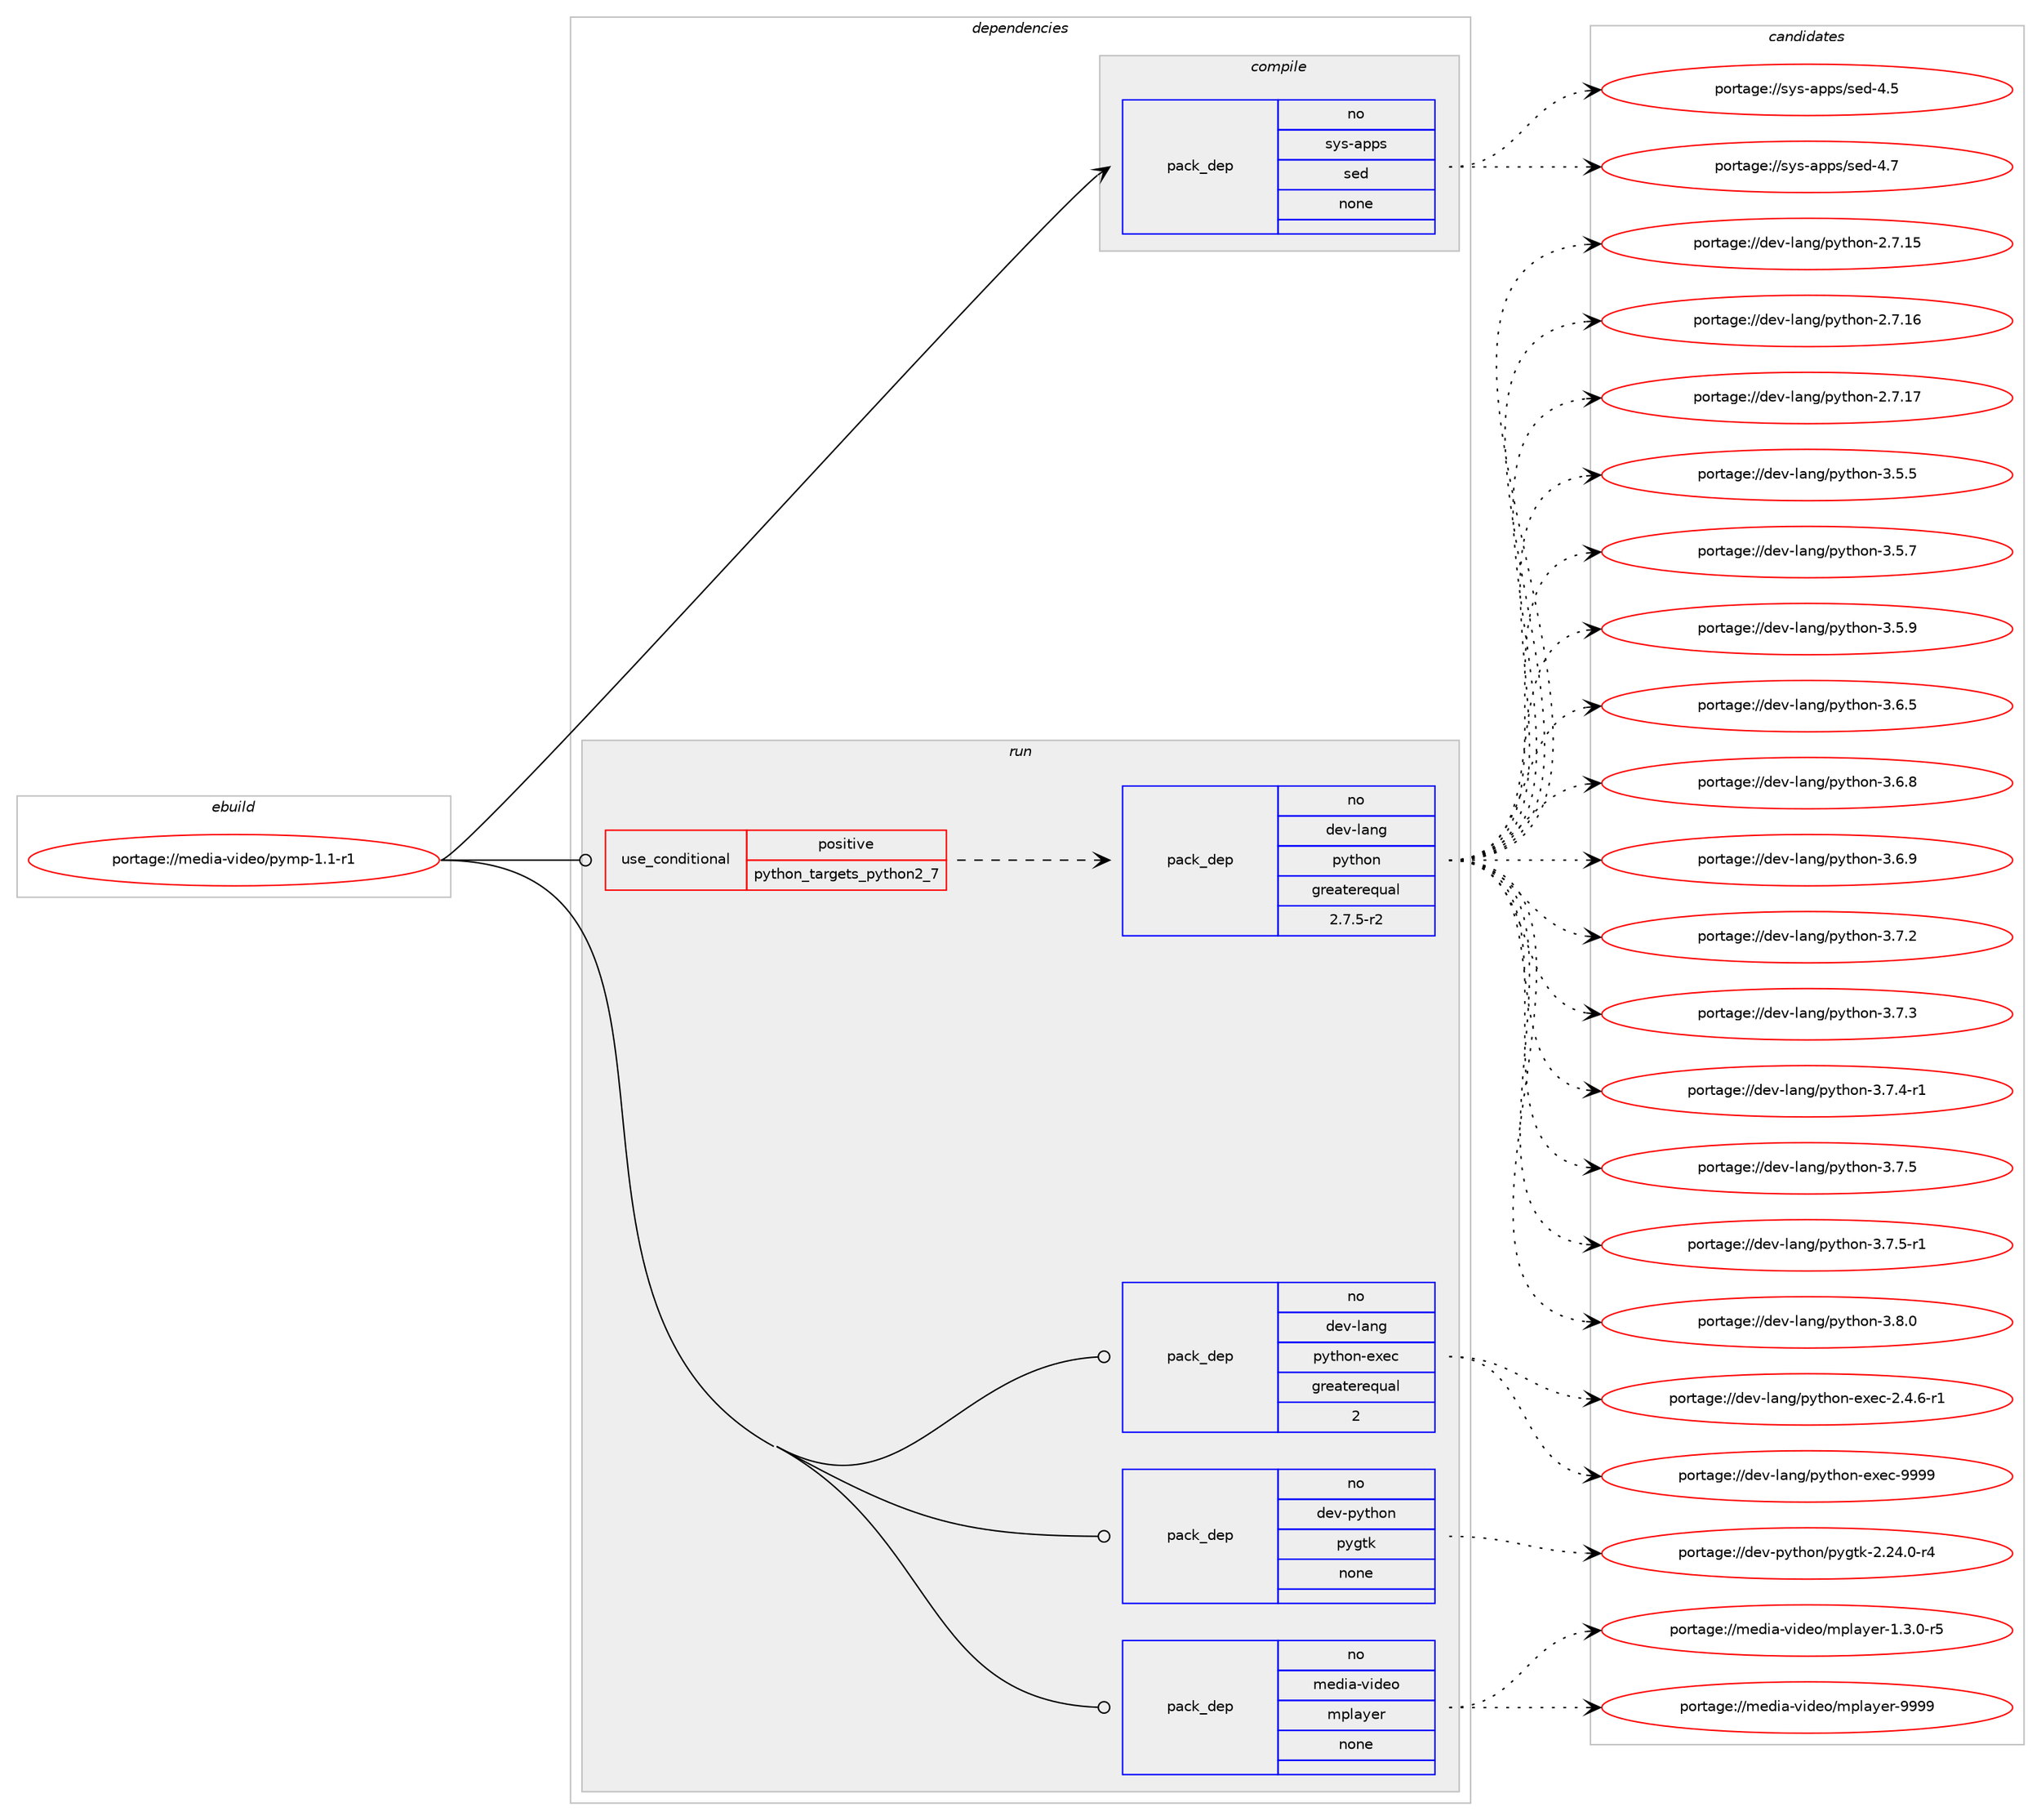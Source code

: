 digraph prolog {

# *************
# Graph options
# *************

newrank=true;
concentrate=true;
compound=true;
graph [rankdir=LR,fontname=Helvetica,fontsize=10,ranksep=1.5];#, ranksep=2.5, nodesep=0.2];
edge  [arrowhead=vee];
node  [fontname=Helvetica,fontsize=10];

# **********
# The ebuild
# **********

subgraph cluster_leftcol {
color=gray;
rank=same;
label=<<i>ebuild</i>>;
id [label="portage://media-video/pymp-1.1-r1", color=red, width=4, href="../media-video/pymp-1.1-r1.svg"];
}

# ****************
# The dependencies
# ****************

subgraph cluster_midcol {
color=gray;
label=<<i>dependencies</i>>;
subgraph cluster_compile {
fillcolor="#eeeeee";
style=filled;
label=<<i>compile</i>>;
subgraph pack251838 {
dependency343018 [label=<<TABLE BORDER="0" CELLBORDER="1" CELLSPACING="0" CELLPADDING="4" WIDTH="220"><TR><TD ROWSPAN="6" CELLPADDING="30">pack_dep</TD></TR><TR><TD WIDTH="110">no</TD></TR><TR><TD>sys-apps</TD></TR><TR><TD>sed</TD></TR><TR><TD>none</TD></TR><TR><TD></TD></TR></TABLE>>, shape=none, color=blue];
}
id:e -> dependency343018:w [weight=20,style="solid",arrowhead="vee"];
}
subgraph cluster_compileandrun {
fillcolor="#eeeeee";
style=filled;
label=<<i>compile and run</i>>;
}
subgraph cluster_run {
fillcolor="#eeeeee";
style=filled;
label=<<i>run</i>>;
subgraph cond85567 {
dependency343019 [label=<<TABLE BORDER="0" CELLBORDER="1" CELLSPACING="0" CELLPADDING="4"><TR><TD ROWSPAN="3" CELLPADDING="10">use_conditional</TD></TR><TR><TD>positive</TD></TR><TR><TD>python_targets_python2_7</TD></TR></TABLE>>, shape=none, color=red];
subgraph pack251839 {
dependency343020 [label=<<TABLE BORDER="0" CELLBORDER="1" CELLSPACING="0" CELLPADDING="4" WIDTH="220"><TR><TD ROWSPAN="6" CELLPADDING="30">pack_dep</TD></TR><TR><TD WIDTH="110">no</TD></TR><TR><TD>dev-lang</TD></TR><TR><TD>python</TD></TR><TR><TD>greaterequal</TD></TR><TR><TD>2.7.5-r2</TD></TR></TABLE>>, shape=none, color=blue];
}
dependency343019:e -> dependency343020:w [weight=20,style="dashed",arrowhead="vee"];
}
id:e -> dependency343019:w [weight=20,style="solid",arrowhead="odot"];
subgraph pack251840 {
dependency343021 [label=<<TABLE BORDER="0" CELLBORDER="1" CELLSPACING="0" CELLPADDING="4" WIDTH="220"><TR><TD ROWSPAN="6" CELLPADDING="30">pack_dep</TD></TR><TR><TD WIDTH="110">no</TD></TR><TR><TD>dev-lang</TD></TR><TR><TD>python-exec</TD></TR><TR><TD>greaterequal</TD></TR><TR><TD>2</TD></TR></TABLE>>, shape=none, color=blue];
}
id:e -> dependency343021:w [weight=20,style="solid",arrowhead="odot"];
subgraph pack251841 {
dependency343022 [label=<<TABLE BORDER="0" CELLBORDER="1" CELLSPACING="0" CELLPADDING="4" WIDTH="220"><TR><TD ROWSPAN="6" CELLPADDING="30">pack_dep</TD></TR><TR><TD WIDTH="110">no</TD></TR><TR><TD>dev-python</TD></TR><TR><TD>pygtk</TD></TR><TR><TD>none</TD></TR><TR><TD></TD></TR></TABLE>>, shape=none, color=blue];
}
id:e -> dependency343022:w [weight=20,style="solid",arrowhead="odot"];
subgraph pack251842 {
dependency343023 [label=<<TABLE BORDER="0" CELLBORDER="1" CELLSPACING="0" CELLPADDING="4" WIDTH="220"><TR><TD ROWSPAN="6" CELLPADDING="30">pack_dep</TD></TR><TR><TD WIDTH="110">no</TD></TR><TR><TD>media-video</TD></TR><TR><TD>mplayer</TD></TR><TR><TD>none</TD></TR><TR><TD></TD></TR></TABLE>>, shape=none, color=blue];
}
id:e -> dependency343023:w [weight=20,style="solid",arrowhead="odot"];
}
}

# **************
# The candidates
# **************

subgraph cluster_choices {
rank=same;
color=gray;
label=<<i>candidates</i>>;

subgraph choice251838 {
color=black;
nodesep=1;
choiceportage11512111545971121121154711510110045524653 [label="portage://sys-apps/sed-4.5", color=red, width=4,href="../sys-apps/sed-4.5.svg"];
choiceportage11512111545971121121154711510110045524655 [label="portage://sys-apps/sed-4.7", color=red, width=4,href="../sys-apps/sed-4.7.svg"];
dependency343018:e -> choiceportage11512111545971121121154711510110045524653:w [style=dotted,weight="100"];
dependency343018:e -> choiceportage11512111545971121121154711510110045524655:w [style=dotted,weight="100"];
}
subgraph choice251839 {
color=black;
nodesep=1;
choiceportage10010111845108971101034711212111610411111045504655464953 [label="portage://dev-lang/python-2.7.15", color=red, width=4,href="../dev-lang/python-2.7.15.svg"];
choiceportage10010111845108971101034711212111610411111045504655464954 [label="portage://dev-lang/python-2.7.16", color=red, width=4,href="../dev-lang/python-2.7.16.svg"];
choiceportage10010111845108971101034711212111610411111045504655464955 [label="portage://dev-lang/python-2.7.17", color=red, width=4,href="../dev-lang/python-2.7.17.svg"];
choiceportage100101118451089711010347112121116104111110455146534653 [label="portage://dev-lang/python-3.5.5", color=red, width=4,href="../dev-lang/python-3.5.5.svg"];
choiceportage100101118451089711010347112121116104111110455146534655 [label="portage://dev-lang/python-3.5.7", color=red, width=4,href="../dev-lang/python-3.5.7.svg"];
choiceportage100101118451089711010347112121116104111110455146534657 [label="portage://dev-lang/python-3.5.9", color=red, width=4,href="../dev-lang/python-3.5.9.svg"];
choiceportage100101118451089711010347112121116104111110455146544653 [label="portage://dev-lang/python-3.6.5", color=red, width=4,href="../dev-lang/python-3.6.5.svg"];
choiceportage100101118451089711010347112121116104111110455146544656 [label="portage://dev-lang/python-3.6.8", color=red, width=4,href="../dev-lang/python-3.6.8.svg"];
choiceportage100101118451089711010347112121116104111110455146544657 [label="portage://dev-lang/python-3.6.9", color=red, width=4,href="../dev-lang/python-3.6.9.svg"];
choiceportage100101118451089711010347112121116104111110455146554650 [label="portage://dev-lang/python-3.7.2", color=red, width=4,href="../dev-lang/python-3.7.2.svg"];
choiceportage100101118451089711010347112121116104111110455146554651 [label="portage://dev-lang/python-3.7.3", color=red, width=4,href="../dev-lang/python-3.7.3.svg"];
choiceportage1001011184510897110103471121211161041111104551465546524511449 [label="portage://dev-lang/python-3.7.4-r1", color=red, width=4,href="../dev-lang/python-3.7.4-r1.svg"];
choiceportage100101118451089711010347112121116104111110455146554653 [label="portage://dev-lang/python-3.7.5", color=red, width=4,href="../dev-lang/python-3.7.5.svg"];
choiceportage1001011184510897110103471121211161041111104551465546534511449 [label="portage://dev-lang/python-3.7.5-r1", color=red, width=4,href="../dev-lang/python-3.7.5-r1.svg"];
choiceportage100101118451089711010347112121116104111110455146564648 [label="portage://dev-lang/python-3.8.0", color=red, width=4,href="../dev-lang/python-3.8.0.svg"];
dependency343020:e -> choiceportage10010111845108971101034711212111610411111045504655464953:w [style=dotted,weight="100"];
dependency343020:e -> choiceportage10010111845108971101034711212111610411111045504655464954:w [style=dotted,weight="100"];
dependency343020:e -> choiceportage10010111845108971101034711212111610411111045504655464955:w [style=dotted,weight="100"];
dependency343020:e -> choiceportage100101118451089711010347112121116104111110455146534653:w [style=dotted,weight="100"];
dependency343020:e -> choiceportage100101118451089711010347112121116104111110455146534655:w [style=dotted,weight="100"];
dependency343020:e -> choiceportage100101118451089711010347112121116104111110455146534657:w [style=dotted,weight="100"];
dependency343020:e -> choiceportage100101118451089711010347112121116104111110455146544653:w [style=dotted,weight="100"];
dependency343020:e -> choiceportage100101118451089711010347112121116104111110455146544656:w [style=dotted,weight="100"];
dependency343020:e -> choiceportage100101118451089711010347112121116104111110455146544657:w [style=dotted,weight="100"];
dependency343020:e -> choiceportage100101118451089711010347112121116104111110455146554650:w [style=dotted,weight="100"];
dependency343020:e -> choiceportage100101118451089711010347112121116104111110455146554651:w [style=dotted,weight="100"];
dependency343020:e -> choiceportage1001011184510897110103471121211161041111104551465546524511449:w [style=dotted,weight="100"];
dependency343020:e -> choiceportage100101118451089711010347112121116104111110455146554653:w [style=dotted,weight="100"];
dependency343020:e -> choiceportage1001011184510897110103471121211161041111104551465546534511449:w [style=dotted,weight="100"];
dependency343020:e -> choiceportage100101118451089711010347112121116104111110455146564648:w [style=dotted,weight="100"];
}
subgraph choice251840 {
color=black;
nodesep=1;
choiceportage10010111845108971101034711212111610411111045101120101994550465246544511449 [label="portage://dev-lang/python-exec-2.4.6-r1", color=red, width=4,href="../dev-lang/python-exec-2.4.6-r1.svg"];
choiceportage10010111845108971101034711212111610411111045101120101994557575757 [label="portage://dev-lang/python-exec-9999", color=red, width=4,href="../dev-lang/python-exec-9999.svg"];
dependency343021:e -> choiceportage10010111845108971101034711212111610411111045101120101994550465246544511449:w [style=dotted,weight="100"];
dependency343021:e -> choiceportage10010111845108971101034711212111610411111045101120101994557575757:w [style=dotted,weight="100"];
}
subgraph choice251841 {
color=black;
nodesep=1;
choiceportage1001011184511212111610411111047112121103116107455046505246484511452 [label="portage://dev-python/pygtk-2.24.0-r4", color=red, width=4,href="../dev-python/pygtk-2.24.0-r4.svg"];
dependency343022:e -> choiceportage1001011184511212111610411111047112121103116107455046505246484511452:w [style=dotted,weight="100"];
}
subgraph choice251842 {
color=black;
nodesep=1;
choiceportage109101100105974511810510010111147109112108971211011144549465146484511453 [label="portage://media-video/mplayer-1.3.0-r5", color=red, width=4,href="../media-video/mplayer-1.3.0-r5.svg"];
choiceportage109101100105974511810510010111147109112108971211011144557575757 [label="portage://media-video/mplayer-9999", color=red, width=4,href="../media-video/mplayer-9999.svg"];
dependency343023:e -> choiceportage109101100105974511810510010111147109112108971211011144549465146484511453:w [style=dotted,weight="100"];
dependency343023:e -> choiceportage109101100105974511810510010111147109112108971211011144557575757:w [style=dotted,weight="100"];
}
}

}
